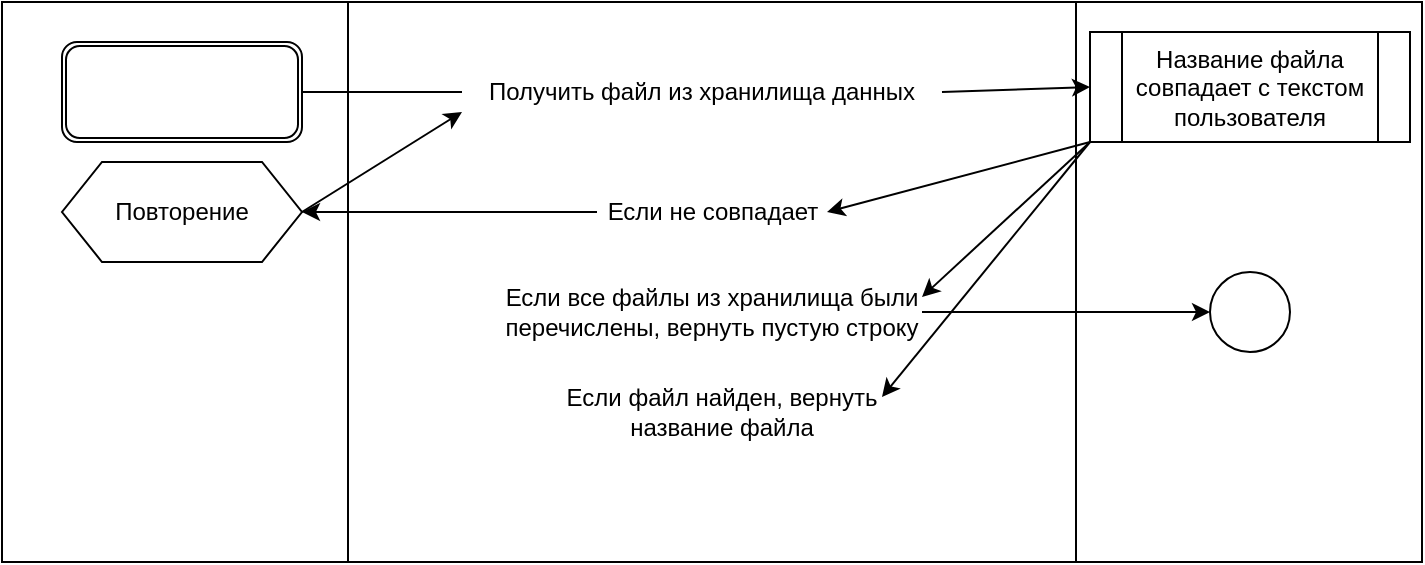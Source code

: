 <mxfile version="15.5.6" type="device"><diagram id="GvpXsGtBkvrmiJnjU1UG" name="Page-1"><mxGraphModel dx="1422" dy="780" grid="1" gridSize="10" guides="1" tooltips="1" connect="1" arrows="1" fold="1" page="1" pageScale="1" pageWidth="827" pageHeight="1169" math="0" shadow="0"><root><mxCell id="0"/><mxCell id="1" parent="0"/><mxCell id="rZge1XiF0hAoSdVAf4_H-1" value="" style="shape=process;whiteSpace=wrap;html=1;backgroundOutline=1;size=0.243;" vertex="1" parent="1"><mxGeometry x="60" y="170" width="710" height="280" as="geometry"/></mxCell><mxCell id="rZge1XiF0hAoSdVAf4_H-3" value="" style="shape=ext;double=1;rounded=1;whiteSpace=wrap;html=1;" vertex="1" parent="1"><mxGeometry x="90" y="190" width="120" height="50" as="geometry"/></mxCell><mxCell id="rZge1XiF0hAoSdVAf4_H-4" value="Получить файл из хранилища данных" style="text;html=1;strokeColor=none;fillColor=none;align=center;verticalAlign=middle;whiteSpace=wrap;rounded=0;" vertex="1" parent="1"><mxGeometry x="290" y="205" width="240" height="20" as="geometry"/></mxCell><mxCell id="rZge1XiF0hAoSdVAf4_H-5" value="Название файла совпадает с текстом пользователя" style="shape=process;whiteSpace=wrap;html=1;backgroundOutline=1;" vertex="1" parent="1"><mxGeometry x="604" y="185" width="160" height="55" as="geometry"/></mxCell><mxCell id="rZge1XiF0hAoSdVAf4_H-6" value="" style="endArrow=none;html=1;rounded=0;exitX=1;exitY=0.5;exitDx=0;exitDy=0;entryX=0;entryY=0.5;entryDx=0;entryDy=0;" edge="1" parent="1" source="rZge1XiF0hAoSdVAf4_H-3" target="rZge1XiF0hAoSdVAf4_H-4"><mxGeometry width="50" height="50" relative="1" as="geometry"><mxPoint x="250" y="240" as="sourcePoint"/><mxPoint x="300" y="190" as="targetPoint"/></mxGeometry></mxCell><mxCell id="rZge1XiF0hAoSdVAf4_H-7" value="" style="endArrow=classic;html=1;rounded=0;exitX=1;exitY=0.5;exitDx=0;exitDy=0;entryX=0;entryY=0.5;entryDx=0;entryDy=0;" edge="1" parent="1" source="rZge1XiF0hAoSdVAf4_H-4" target="rZge1XiF0hAoSdVAf4_H-5"><mxGeometry width="50" height="50" relative="1" as="geometry"><mxPoint x="560" y="180" as="sourcePoint"/><mxPoint x="610" y="130" as="targetPoint"/></mxGeometry></mxCell><mxCell id="rZge1XiF0hAoSdVAf4_H-8" value="Если не совпадает" style="text;html=1;strokeColor=none;fillColor=none;align=center;verticalAlign=middle;whiteSpace=wrap;rounded=0;" vertex="1" parent="1"><mxGeometry x="357.5" y="260" width="115" height="30" as="geometry"/></mxCell><mxCell id="rZge1XiF0hAoSdVAf4_H-9" value="" style="endArrow=classic;html=1;rounded=0;exitX=0;exitY=1;exitDx=0;exitDy=0;entryX=1;entryY=0.5;entryDx=0;entryDy=0;" edge="1" parent="1" source="rZge1XiF0hAoSdVAf4_H-5" target="rZge1XiF0hAoSdVAf4_H-8"><mxGeometry width="50" height="50" relative="1" as="geometry"><mxPoint x="580" y="380" as="sourcePoint"/><mxPoint x="630" y="330" as="targetPoint"/></mxGeometry></mxCell><mxCell id="rZge1XiF0hAoSdVAf4_H-10" value="Повторение" style="shape=hexagon;perimeter=hexagonPerimeter2;whiteSpace=wrap;html=1;fixedSize=1;" vertex="1" parent="1"><mxGeometry x="90" y="250" width="120" height="50" as="geometry"/></mxCell><mxCell id="rZge1XiF0hAoSdVAf4_H-11" value="" style="endArrow=classic;html=1;rounded=0;entryX=1;entryY=0.5;entryDx=0;entryDy=0;exitX=0;exitY=0.5;exitDx=0;exitDy=0;" edge="1" parent="1" source="rZge1XiF0hAoSdVAf4_H-8" target="rZge1XiF0hAoSdVAf4_H-10"><mxGeometry width="50" height="50" relative="1" as="geometry"><mxPoint x="290" y="390" as="sourcePoint"/><mxPoint x="340" y="340" as="targetPoint"/></mxGeometry></mxCell><mxCell id="rZge1XiF0hAoSdVAf4_H-12" value="" style="endArrow=classic;html=1;rounded=0;exitX=1;exitY=0.5;exitDx=0;exitDy=0;entryX=0;entryY=1;entryDx=0;entryDy=0;" edge="1" parent="1" source="rZge1XiF0hAoSdVAf4_H-10" target="rZge1XiF0hAoSdVAf4_H-4"><mxGeometry width="50" height="50" relative="1" as="geometry"><mxPoint x="270" y="260" as="sourcePoint"/><mxPoint x="320" y="210" as="targetPoint"/></mxGeometry></mxCell><mxCell id="rZge1XiF0hAoSdVAf4_H-13" value="Если все файлы из хранилища были перечислены, вернуть пустую строку" style="text;html=1;strokeColor=none;fillColor=none;align=center;verticalAlign=middle;whiteSpace=wrap;rounded=0;" vertex="1" parent="1"><mxGeometry x="310" y="310" width="210" height="30" as="geometry"/></mxCell><mxCell id="rZge1XiF0hAoSdVAf4_H-14" value="" style="ellipse;whiteSpace=wrap;html=1;aspect=fixed;" vertex="1" parent="1"><mxGeometry x="664" y="305" width="40" height="40" as="geometry"/></mxCell><mxCell id="rZge1XiF0hAoSdVAf4_H-15" value="" style="endArrow=classic;html=1;rounded=0;entryX=1;entryY=0.25;entryDx=0;entryDy=0;exitX=0;exitY=1;exitDx=0;exitDy=0;" edge="1" parent="1" source="rZge1XiF0hAoSdVAf4_H-5" target="rZge1XiF0hAoSdVAf4_H-13"><mxGeometry width="50" height="50" relative="1" as="geometry"><mxPoint x="620" y="430" as="sourcePoint"/><mxPoint x="670" y="380" as="targetPoint"/></mxGeometry></mxCell><mxCell id="rZge1XiF0hAoSdVAf4_H-16" value="" style="endArrow=classic;html=1;rounded=0;exitX=1;exitY=0.5;exitDx=0;exitDy=0;entryX=0;entryY=0.5;entryDx=0;entryDy=0;" edge="1" parent="1" source="rZge1XiF0hAoSdVAf4_H-13" target="rZge1XiF0hAoSdVAf4_H-14"><mxGeometry width="50" height="50" relative="1" as="geometry"><mxPoint x="590" y="330" as="sourcePoint"/><mxPoint x="640" y="280" as="targetPoint"/></mxGeometry></mxCell><mxCell id="rZge1XiF0hAoSdVAf4_H-17" value="Если файл найден, вернуть название файла" style="text;html=1;strokeColor=none;fillColor=none;align=center;verticalAlign=middle;whiteSpace=wrap;rounded=0;" vertex="1" parent="1"><mxGeometry x="340" y="360" width="160" height="30" as="geometry"/></mxCell><mxCell id="rZge1XiF0hAoSdVAf4_H-18" value="" style="endArrow=classic;html=1;rounded=0;exitX=0;exitY=1;exitDx=0;exitDy=0;entryX=1;entryY=0.25;entryDx=0;entryDy=0;" edge="1" parent="1" source="rZge1XiF0hAoSdVAf4_H-5" target="rZge1XiF0hAoSdVAf4_H-17"><mxGeometry width="50" height="50" relative="1" as="geometry"><mxPoint x="570" y="400" as="sourcePoint"/><mxPoint x="620" y="350" as="targetPoint"/></mxGeometry></mxCell></root></mxGraphModel></diagram></mxfile>